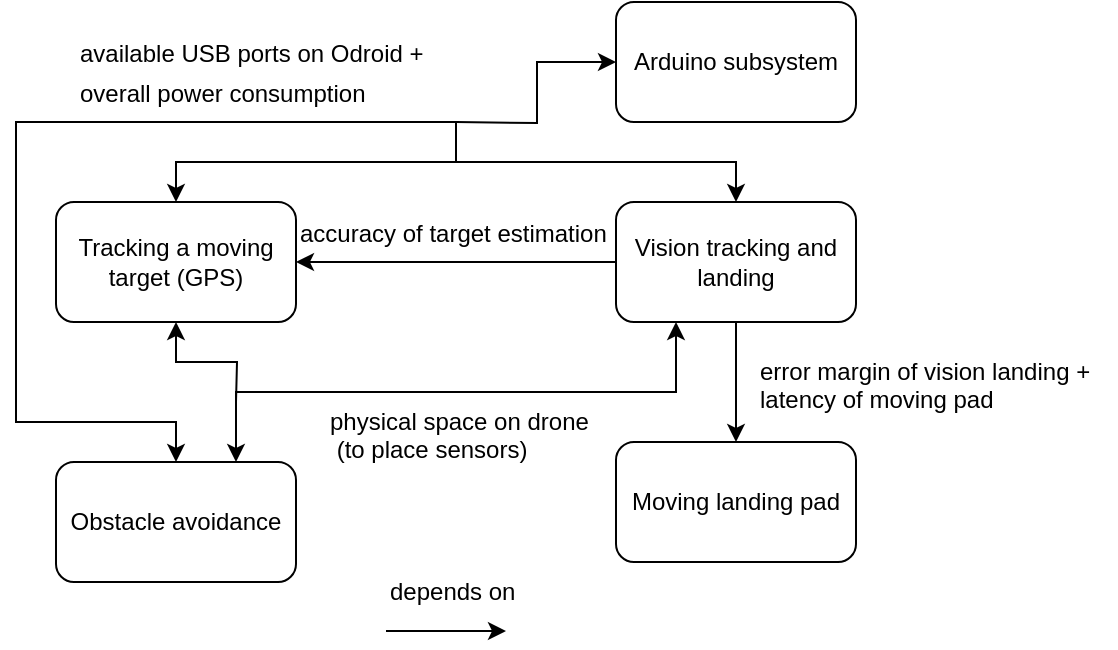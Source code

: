 <mxfile version="10.7.7" type="github"><diagram id="1ksq_LXVTFBJsGOxavFk" name="Page-1"><mxGraphModel dx="840" dy="404" grid="1" gridSize="10" guides="1" tooltips="1" connect="1" arrows="1" fold="1" page="1" pageScale="1" pageWidth="827" pageHeight="1169" math="0" shadow="0"><root><mxCell id="0"/><mxCell id="1" parent="0"/><mxCell id="l9jRANVW1UFm4FMZHsQl-13" style="edgeStyle=orthogonalEdgeStyle;rounded=0;orthogonalLoop=1;jettySize=auto;html=1;exitX=0.5;exitY=0;exitDx=0;exitDy=0;entryX=0.5;entryY=0;entryDx=0;entryDy=0;startArrow=classic;startFill=1;" edge="1" parent="1" source="l9jRANVW1UFm4FMZHsQl-1" target="l9jRANVW1UFm4FMZHsQl-6"><mxGeometry relative="1" as="geometry"/></mxCell><mxCell id="l9jRANVW1UFm4FMZHsQl-21" style="edgeStyle=orthogonalEdgeStyle;rounded=0;orthogonalLoop=1;jettySize=auto;html=1;exitX=0.5;exitY=1;exitDx=0;exitDy=0;startArrow=classic;startFill=1;endArrow=none;endFill=0;" edge="1" parent="1" source="l9jRANVW1UFm4FMZHsQl-1"><mxGeometry relative="1" as="geometry"><mxPoint x="260" y="305" as="targetPoint"/></mxGeometry></mxCell><mxCell id="l9jRANVW1UFm4FMZHsQl-1" value="Tracking a moving target (GPS)" style="rounded=1;whiteSpace=wrap;html=1;" vertex="1" parent="1"><mxGeometry x="170" y="205" width="120" height="60" as="geometry"/></mxCell><mxCell id="l9jRANVW1UFm4FMZHsQl-2" value="" style="endArrow=classic;html=1;" edge="1" parent="1"><mxGeometry width="50" height="50" relative="1" as="geometry"><mxPoint x="335" y="419.5" as="sourcePoint"/><mxPoint x="395" y="419.5" as="targetPoint"/></mxGeometry></mxCell><mxCell id="l9jRANVW1UFm4FMZHsQl-3" value="depends on" style="text;html=1;resizable=0;points=[];autosize=1;align=left;verticalAlign=top;spacingTop=-4;" vertex="1" parent="1"><mxGeometry x="335" y="389.5" width="80" height="20" as="geometry"/></mxCell><mxCell id="l9jRANVW1UFm4FMZHsQl-4" value="Moving landing pad" style="rounded=1;whiteSpace=wrap;html=1;" vertex="1" parent="1"><mxGeometry x="450" y="325" width="120" height="60" as="geometry"/></mxCell><mxCell id="l9jRANVW1UFm4FMZHsQl-14" style="edgeStyle=orthogonalEdgeStyle;rounded=0;orthogonalLoop=1;jettySize=auto;html=1;exitX=0.5;exitY=0;exitDx=0;exitDy=0;startArrow=classic;startFill=1;endArrow=none;endFill=0;" edge="1" parent="1" source="l9jRANVW1UFm4FMZHsQl-5"><mxGeometry relative="1" as="geometry"><mxPoint x="370" y="185" as="targetPoint"/><Array as="points"><mxPoint x="230" y="315"/><mxPoint x="150" y="315"/><mxPoint x="150" y="165"/><mxPoint x="370" y="165"/></Array></mxGeometry></mxCell><mxCell id="l9jRANVW1UFm4FMZHsQl-5" value="Obstacle avoidance" style="rounded=1;whiteSpace=wrap;html=1;" vertex="1" parent="1"><mxGeometry x="170" y="335" width="120" height="60" as="geometry"/></mxCell><mxCell id="l9jRANVW1UFm4FMZHsQl-7" style="edgeStyle=orthogonalEdgeStyle;rounded=0;orthogonalLoop=1;jettySize=auto;html=1;entryX=1;entryY=0.5;entryDx=0;entryDy=0;" edge="1" parent="1" source="l9jRANVW1UFm4FMZHsQl-6" target="l9jRANVW1UFm4FMZHsQl-1"><mxGeometry relative="1" as="geometry"/></mxCell><mxCell id="l9jRANVW1UFm4FMZHsQl-9" style="edgeStyle=orthogonalEdgeStyle;rounded=0;orthogonalLoop=1;jettySize=auto;html=1;entryX=0.5;entryY=0;entryDx=0;entryDy=0;" edge="1" parent="1" source="l9jRANVW1UFm4FMZHsQl-6" target="l9jRANVW1UFm4FMZHsQl-4"><mxGeometry relative="1" as="geometry"/></mxCell><mxCell id="l9jRANVW1UFm4FMZHsQl-11" style="edgeStyle=orthogonalEdgeStyle;rounded=0;orthogonalLoop=1;jettySize=auto;html=1;exitX=0.25;exitY=1;exitDx=0;exitDy=0;entryX=0.75;entryY=0;entryDx=0;entryDy=0;startArrow=classic;startFill=1;" edge="1" parent="1" source="l9jRANVW1UFm4FMZHsQl-6" target="l9jRANVW1UFm4FMZHsQl-5"><mxGeometry relative="1" as="geometry"/></mxCell><mxCell id="l9jRANVW1UFm4FMZHsQl-6" value="Vision tracking and landing" style="rounded=1;whiteSpace=wrap;html=1;" vertex="1" parent="1"><mxGeometry x="450" y="205" width="120" height="60" as="geometry"/></mxCell><mxCell id="l9jRANVW1UFm4FMZHsQl-8" value="accuracy of target estimation&lt;br&gt;" style="text;html=1;resizable=0;points=[];autosize=1;align=left;verticalAlign=top;spacingTop=-4;" vertex="1" parent="1"><mxGeometry x="290" y="211" width="170" height="20" as="geometry"/></mxCell><mxCell id="l9jRANVW1UFm4FMZHsQl-10" value="error margin of vision landing +&lt;br&gt;latency of moving pad&lt;br&gt;" style="text;html=1;resizable=0;points=[];autosize=1;align=left;verticalAlign=top;spacingTop=-4;" vertex="1" parent="1"><mxGeometry x="520" y="280" width="180" height="30" as="geometry"/></mxCell><mxCell id="l9jRANVW1UFm4FMZHsQl-12" value="physical space on drone&lt;br&gt;&amp;nbsp;(to place sensors)" style="text;html=1;resizable=0;points=[];autosize=1;align=left;verticalAlign=top;spacingTop=-4;" vertex="1" parent="1"><mxGeometry x="305" y="305" width="140" height="30" as="geometry"/></mxCell><mxCell id="l9jRANVW1UFm4FMZHsQl-15" value="overall power consumption" style="text;html=1;resizable=0;points=[];autosize=1;align=left;verticalAlign=top;spacingTop=-4;" vertex="1" parent="1"><mxGeometry x="180" y="141" width="160" height="20" as="geometry"/></mxCell><mxCell id="l9jRANVW1UFm4FMZHsQl-16" value="available USB ports on Odroid +" style="text;html=1;resizable=0;points=[];autosize=1;align=left;verticalAlign=top;spacingTop=-4;" vertex="1" parent="1"><mxGeometry x="180" y="121" width="190" height="20" as="geometry"/></mxCell><mxCell id="l9jRANVW1UFm4FMZHsQl-18" style="edgeStyle=orthogonalEdgeStyle;rounded=0;orthogonalLoop=1;jettySize=auto;html=1;exitX=0;exitY=0.5;exitDx=0;exitDy=0;startArrow=classic;startFill=1;endArrow=none;endFill=0;" edge="1" parent="1" source="l9jRANVW1UFm4FMZHsQl-17"><mxGeometry relative="1" as="geometry"><mxPoint x="370" y="165" as="targetPoint"/></mxGeometry></mxCell><mxCell id="l9jRANVW1UFm4FMZHsQl-17" value="Arduino subsystem" style="rounded=1;whiteSpace=wrap;html=1;" vertex="1" parent="1"><mxGeometry x="450" y="105" width="120" height="60" as="geometry"/></mxCell></root></mxGraphModel></diagram></mxfile>